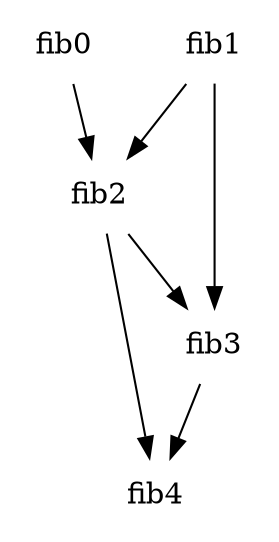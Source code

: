 digraph fibonacci {
	node [shape=plaintext];
	fib0 -> fib2;
	fib1 -> fib2;
	fib1 -> fib3;
	fib2 -> fib3;
	fib2 -> fib4;
	fib3 -> fib4;
}
